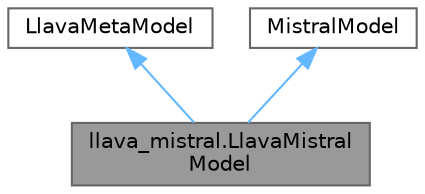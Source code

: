 digraph "llava_mistral.LlavaMistralModel"
{
 // LATEX_PDF_SIZE
  bgcolor="transparent";
  edge [fontname=Helvetica,fontsize=10,labelfontname=Helvetica,labelfontsize=10];
  node [fontname=Helvetica,fontsize=10,shape=box,height=0.2,width=0.4];
  Node1 [id="Node000001",label="llava_mistral.LlavaMistral\lModel",height=0.2,width=0.4,color="gray40", fillcolor="grey60", style="filled", fontcolor="black",tooltip="LLaVA 모델의 Mistral 기반 클래스"];
  Node2 -> Node1 [id="edge1_Node000001_Node000002",dir="back",color="steelblue1",style="solid",tooltip=" "];
  Node2 [id="Node000002",label="LlavaMetaModel",height=0.2,width=0.4,color="gray40", fillcolor="white", style="filled",tooltip=" "];
  Node3 -> Node1 [id="edge2_Node000001_Node000003",dir="back",color="steelblue1",style="solid",tooltip=" "];
  Node3 [id="Node000003",label="MistralModel",height=0.2,width=0.4,color="gray40", fillcolor="white", style="filled",tooltip=" "];
}
